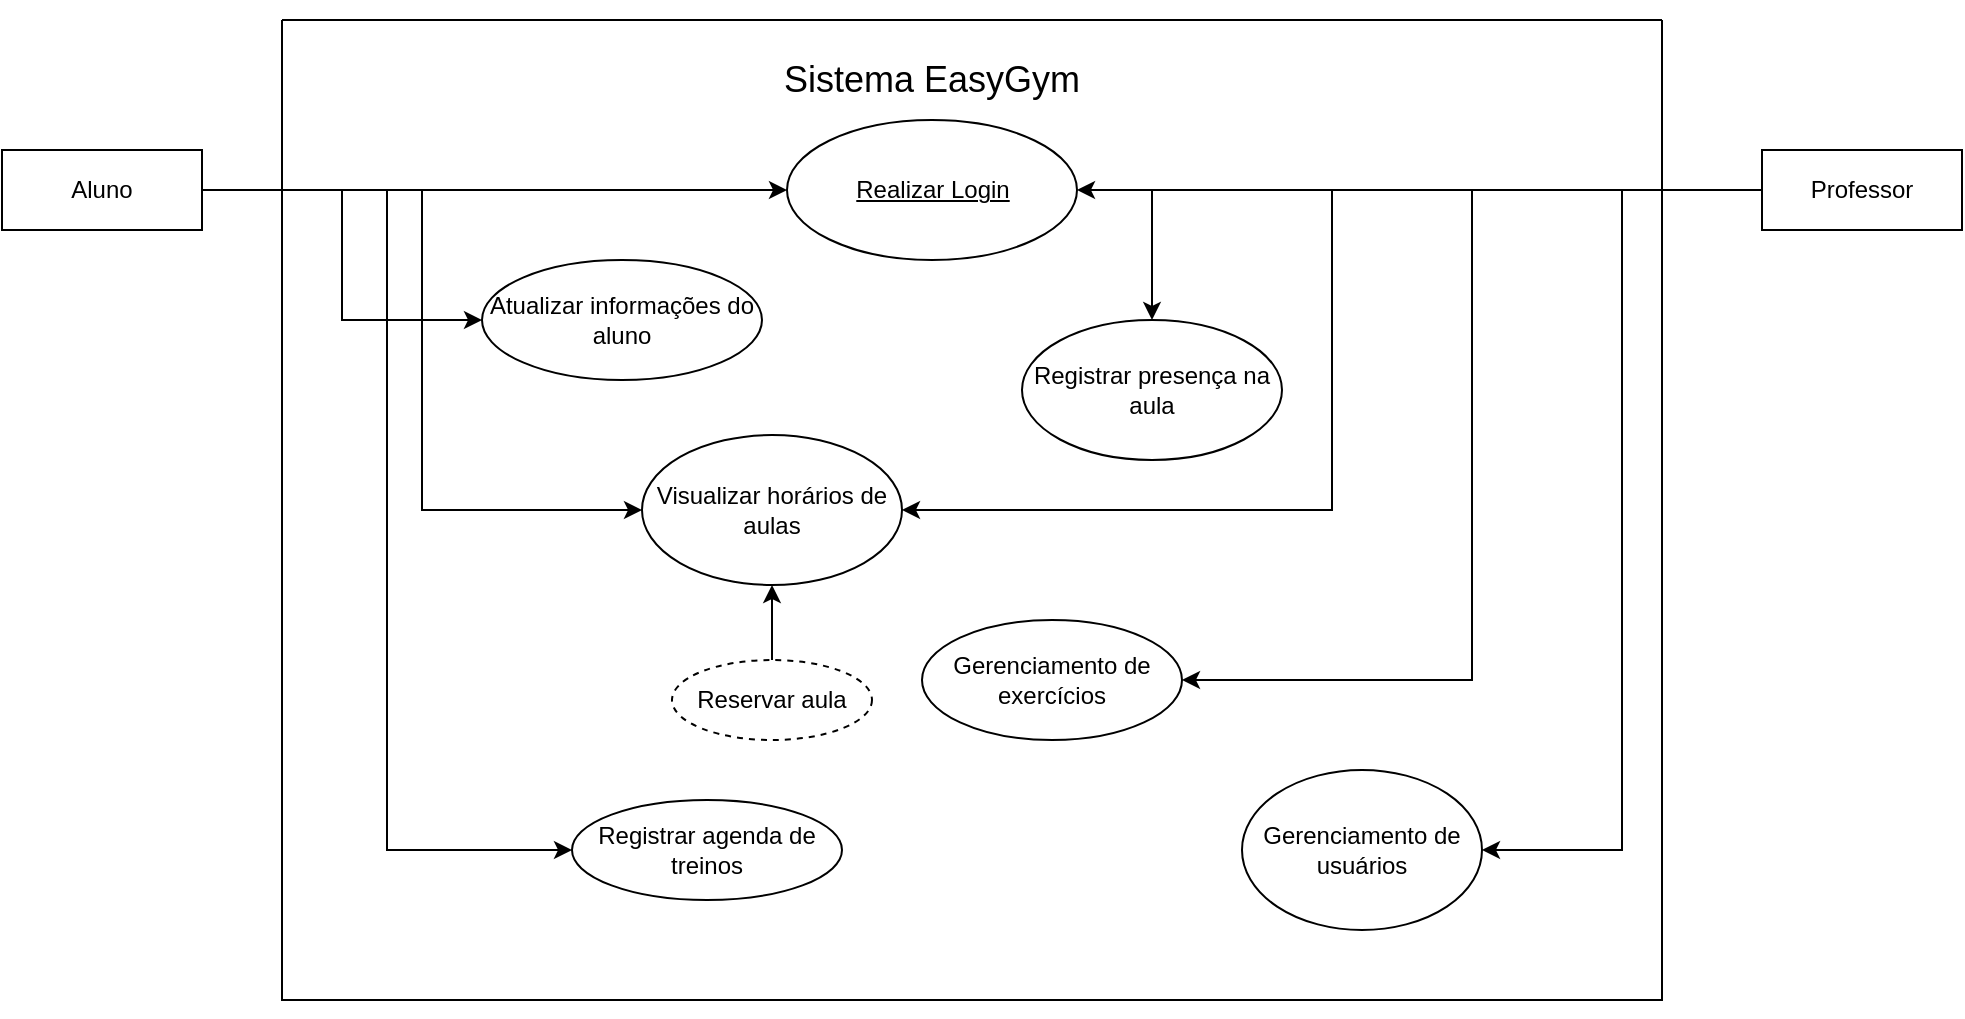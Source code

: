 <mxfile version="22.0.4" type="github">
  <diagram id="R2lEEEUBdFMjLlhIrx00" name="Page-1">
    <mxGraphModel dx="2243" dy="766" grid="1" gridSize="10" guides="1" tooltips="1" connect="1" arrows="1" fold="1" page="1" pageScale="1" pageWidth="850" pageHeight="1100" math="0" shadow="0" extFonts="Permanent Marker^https://fonts.googleapis.com/css?family=Permanent+Marker">
      <root>
        <mxCell id="0" />
        <mxCell id="1" parent="0" />
        <mxCell id="ep6f4sllTVNEnGvJoixF-1" value="" style="swimlane;startSize=0;" parent="1" vertex="1">
          <mxGeometry x="-80" y="100" width="690" height="490" as="geometry">
            <mxRectangle x="300" y="90" width="50" height="40" as="alternateBounds" />
          </mxGeometry>
        </mxCell>
        <mxCell id="ep6f4sllTVNEnGvJoixF-2" value="&lt;font style=&quot;font-size: 18px;&quot;&gt;Sistema EasyGym&lt;/font&gt;" style="text;html=1;strokeColor=none;fillColor=none;align=center;verticalAlign=middle;whiteSpace=wrap;rounded=0;" parent="ep6f4sllTVNEnGvJoixF-1" vertex="1">
          <mxGeometry x="166.25" y="-10" width="317.5" height="80" as="geometry" />
        </mxCell>
        <mxCell id="ep6f4sllTVNEnGvJoixF-7" value="Realizar Login" style="ellipse;whiteSpace=wrap;html=1;align=center;fontStyle=4;" parent="ep6f4sllTVNEnGvJoixF-1" vertex="1">
          <mxGeometry x="252.5" y="50" width="145" height="70" as="geometry" />
        </mxCell>
        <mxCell id="ep6f4sllTVNEnGvJoixF-23" value="Atualizar informações do aluno" style="ellipse;whiteSpace=wrap;html=1;align=center;" parent="ep6f4sllTVNEnGvJoixF-1" vertex="1">
          <mxGeometry x="100" y="120" width="140" height="60" as="geometry" />
        </mxCell>
        <mxCell id="ep6f4sllTVNEnGvJoixF-27" value="Visualizar horários de aulas" style="ellipse;whiteSpace=wrap;html=1;align=center;" parent="ep6f4sllTVNEnGvJoixF-1" vertex="1">
          <mxGeometry x="180" y="207.5" width="130" height="75" as="geometry" />
        </mxCell>
        <mxCell id="ep6f4sllTVNEnGvJoixF-32" style="edgeStyle=orthogonalEdgeStyle;rounded=0;orthogonalLoop=1;jettySize=auto;html=1;entryX=0.5;entryY=1;entryDx=0;entryDy=0;" parent="ep6f4sllTVNEnGvJoixF-1" source="ep6f4sllTVNEnGvJoixF-30" target="ep6f4sllTVNEnGvJoixF-27" edge="1">
          <mxGeometry relative="1" as="geometry" />
        </mxCell>
        <mxCell id="ep6f4sllTVNEnGvJoixF-30" value="Reservar aula" style="ellipse;whiteSpace=wrap;html=1;align=center;dashed=1;" parent="ep6f4sllTVNEnGvJoixF-1" vertex="1">
          <mxGeometry x="195" y="320" width="100" height="40" as="geometry" />
        </mxCell>
        <mxCell id="ep6f4sllTVNEnGvJoixF-34" value="Registrar presença na aula" style="ellipse;whiteSpace=wrap;html=1;align=center;" parent="ep6f4sllTVNEnGvJoixF-1" vertex="1">
          <mxGeometry x="370" y="150" width="130" height="70" as="geometry" />
        </mxCell>
        <mxCell id="ep6f4sllTVNEnGvJoixF-36" value="Registrar agenda de treinos" style="ellipse;whiteSpace=wrap;html=1;align=center;" parent="ep6f4sllTVNEnGvJoixF-1" vertex="1">
          <mxGeometry x="145" y="390" width="135" height="50" as="geometry" />
        </mxCell>
        <mxCell id="ep6f4sllTVNEnGvJoixF-38" value="Gerenciamento de exercícios" style="ellipse;whiteSpace=wrap;html=1;align=center;" parent="ep6f4sllTVNEnGvJoixF-1" vertex="1">
          <mxGeometry x="320" y="300" width="130" height="60" as="geometry" />
        </mxCell>
        <mxCell id="OJPzT65I9S5LR3rYNlQK-4" value="Gerenciamento de usuários" style="ellipse;whiteSpace=wrap;html=1;" vertex="1" parent="ep6f4sllTVNEnGvJoixF-1">
          <mxGeometry x="480" y="375" width="120" height="80" as="geometry" />
        </mxCell>
        <mxCell id="ep6f4sllTVNEnGvJoixF-9" style="edgeStyle=orthogonalEdgeStyle;rounded=0;orthogonalLoop=1;jettySize=auto;html=1;entryX=0;entryY=0.5;entryDx=0;entryDy=0;" parent="1" source="ep6f4sllTVNEnGvJoixF-3" target="ep6f4sllTVNEnGvJoixF-7" edge="1">
          <mxGeometry relative="1" as="geometry" />
        </mxCell>
        <mxCell id="ep6f4sllTVNEnGvJoixF-25" style="edgeStyle=orthogonalEdgeStyle;rounded=0;orthogonalLoop=1;jettySize=auto;html=1;entryX=0;entryY=0.5;entryDx=0;entryDy=0;" parent="1" source="ep6f4sllTVNEnGvJoixF-3" target="ep6f4sllTVNEnGvJoixF-23" edge="1">
          <mxGeometry relative="1" as="geometry" />
        </mxCell>
        <mxCell id="ep6f4sllTVNEnGvJoixF-28" style="edgeStyle=orthogonalEdgeStyle;rounded=0;orthogonalLoop=1;jettySize=auto;html=1;entryX=0;entryY=0.5;entryDx=0;entryDy=0;" parent="1" source="ep6f4sllTVNEnGvJoixF-3" target="ep6f4sllTVNEnGvJoixF-27" edge="1">
          <mxGeometry relative="1" as="geometry" />
        </mxCell>
        <mxCell id="ep6f4sllTVNEnGvJoixF-37" style="edgeStyle=orthogonalEdgeStyle;rounded=0;orthogonalLoop=1;jettySize=auto;html=1;entryX=0;entryY=0.5;entryDx=0;entryDy=0;" parent="1" source="ep6f4sllTVNEnGvJoixF-3" target="ep6f4sllTVNEnGvJoixF-36" edge="1">
          <mxGeometry relative="1" as="geometry" />
        </mxCell>
        <mxCell id="ep6f4sllTVNEnGvJoixF-3" value="Aluno" style="whiteSpace=wrap;html=1;align=center;" parent="1" vertex="1">
          <mxGeometry x="-220" y="165" width="100" height="40" as="geometry" />
        </mxCell>
        <mxCell id="ep6f4sllTVNEnGvJoixF-33" style="edgeStyle=orthogonalEdgeStyle;rounded=0;orthogonalLoop=1;jettySize=auto;html=1;entryX=1;entryY=0.5;entryDx=0;entryDy=0;" parent="1" source="ep6f4sllTVNEnGvJoixF-5" target="ep6f4sllTVNEnGvJoixF-27" edge="1">
          <mxGeometry relative="1" as="geometry" />
        </mxCell>
        <mxCell id="ep6f4sllTVNEnGvJoixF-35" style="edgeStyle=orthogonalEdgeStyle;rounded=0;orthogonalLoop=1;jettySize=auto;html=1;" parent="1" source="ep6f4sllTVNEnGvJoixF-5" target="ep6f4sllTVNEnGvJoixF-34" edge="1">
          <mxGeometry relative="1" as="geometry" />
        </mxCell>
        <mxCell id="OJPzT65I9S5LR3rYNlQK-1" style="edgeStyle=orthogonalEdgeStyle;rounded=0;orthogonalLoop=1;jettySize=auto;html=1;" edge="1" parent="1" source="ep6f4sllTVNEnGvJoixF-5" target="ep6f4sllTVNEnGvJoixF-7">
          <mxGeometry relative="1" as="geometry">
            <mxPoint x="340" y="190" as="targetPoint" />
          </mxGeometry>
        </mxCell>
        <mxCell id="OJPzT65I9S5LR3rYNlQK-2" style="edgeStyle=orthogonalEdgeStyle;rounded=0;orthogonalLoop=1;jettySize=auto;html=1;entryX=1;entryY=0.5;entryDx=0;entryDy=0;" edge="1" parent="1" source="ep6f4sllTVNEnGvJoixF-5" target="ep6f4sllTVNEnGvJoixF-38">
          <mxGeometry relative="1" as="geometry" />
        </mxCell>
        <mxCell id="OJPzT65I9S5LR3rYNlQK-5" style="edgeStyle=orthogonalEdgeStyle;rounded=0;orthogonalLoop=1;jettySize=auto;html=1;entryX=1;entryY=0.5;entryDx=0;entryDy=0;" edge="1" parent="1" source="ep6f4sllTVNEnGvJoixF-5" target="OJPzT65I9S5LR3rYNlQK-4">
          <mxGeometry relative="1" as="geometry" />
        </mxCell>
        <mxCell id="ep6f4sllTVNEnGvJoixF-5" value="Professor" style="whiteSpace=wrap;html=1;align=center;" parent="1" vertex="1">
          <mxGeometry x="660" y="165" width="100" height="40" as="geometry" />
        </mxCell>
        <mxCell id="OJPzT65I9S5LR3rYNlQK-6" style="edgeStyle=orthogonalEdgeStyle;rounded=0;orthogonalLoop=1;jettySize=auto;html=1;exitX=0.5;exitY=1;exitDx=0;exitDy=0;" edge="1" parent="1" source="ep6f4sllTVNEnGvJoixF-1" target="ep6f4sllTVNEnGvJoixF-1">
          <mxGeometry relative="1" as="geometry" />
        </mxCell>
      </root>
    </mxGraphModel>
  </diagram>
</mxfile>
